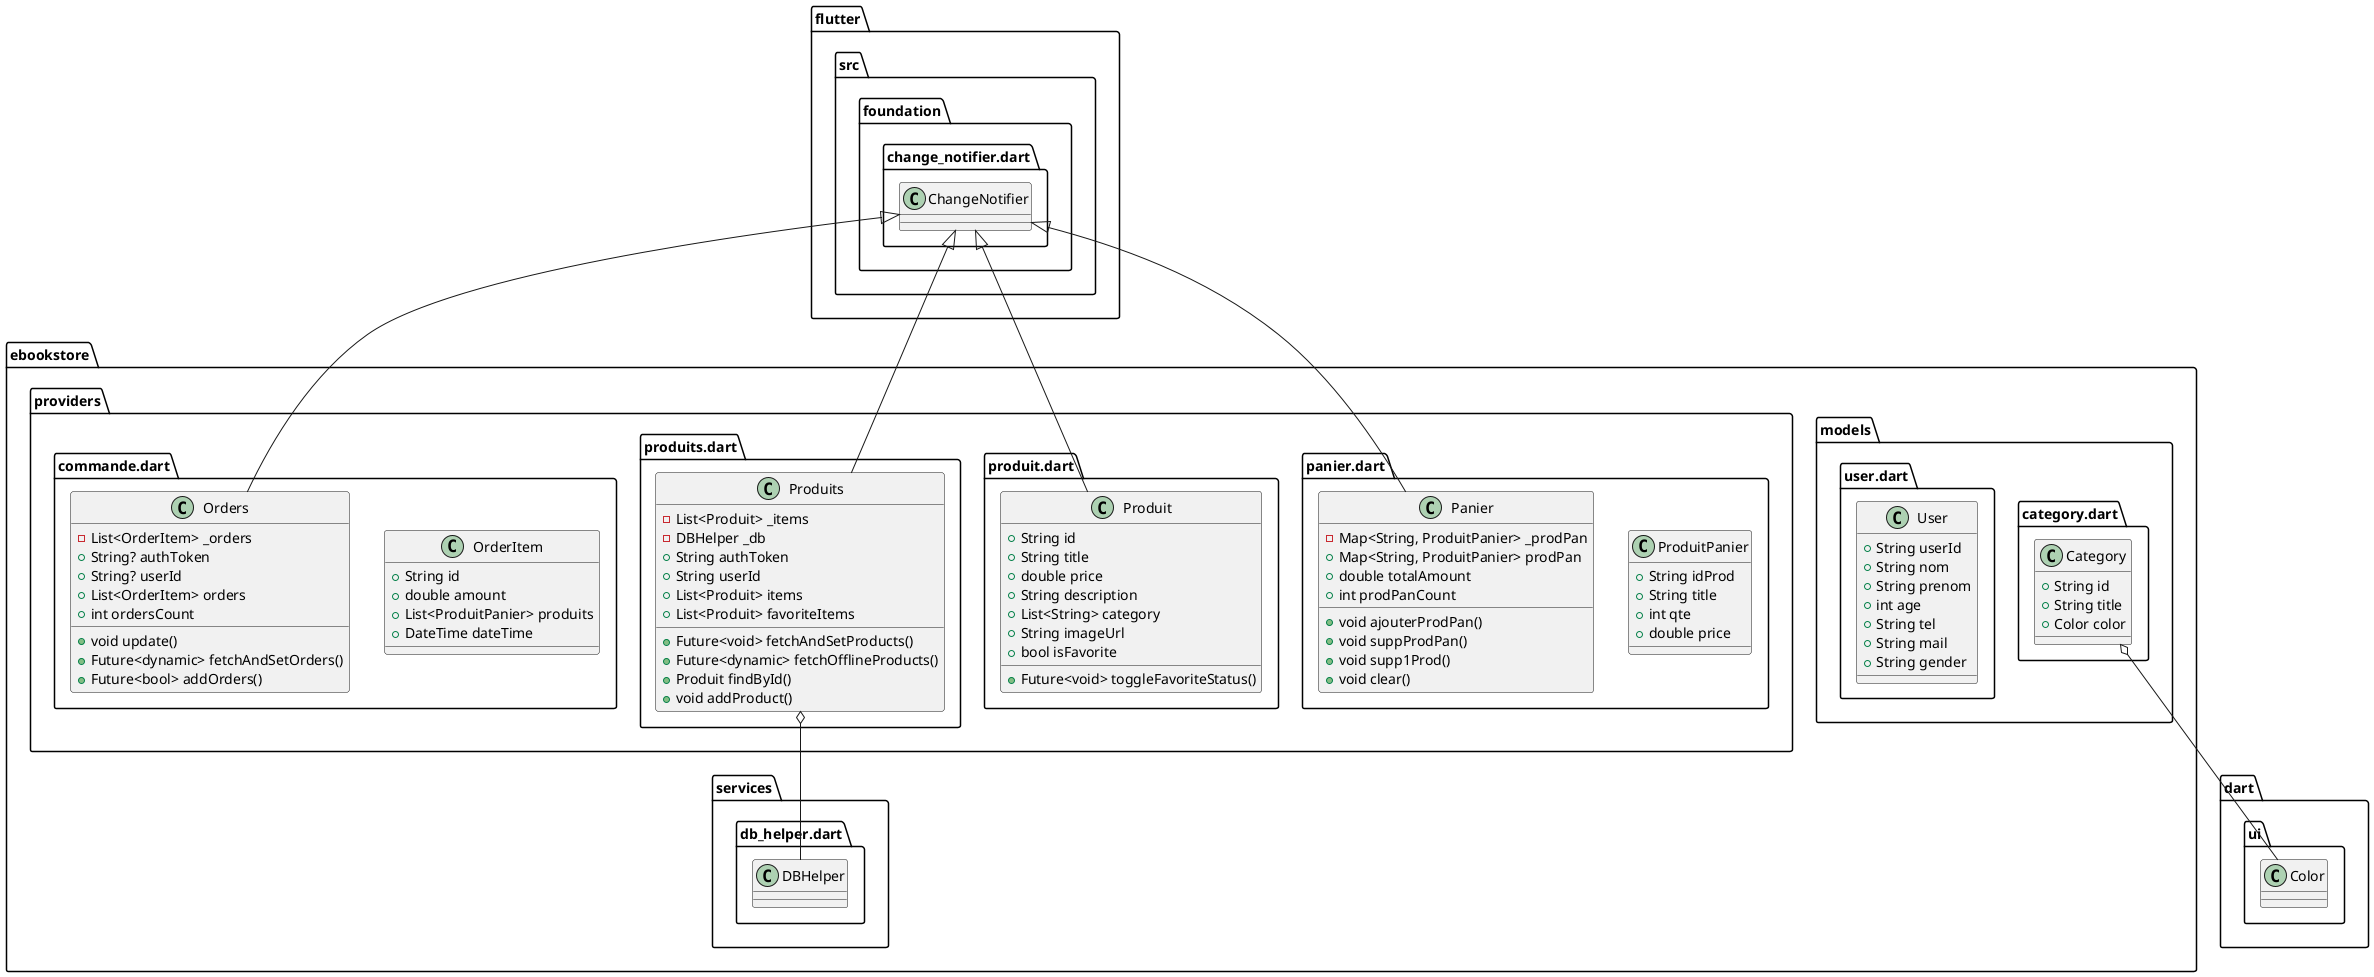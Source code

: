 @startuml
set namespaceSeparator ::

' class "ebookstore::widgets::order_item.dart::OrderItem" {
'   +OrderItem order
'   +State<OrderItem> createState()
' }

' "ebookstore::widgets::order_item.dart::OrderItem" o-- "ebookstore::providers::commande.dart::OrderItem"
' "flutter::src::widgets::framework.dart::StatefulWidget" <|-- "ebookstore::widgets::order_item.dart::OrderItem"

' class "ebookstore::widgets::order_item.dart::_OrderItemState" {
'   -bool _expanded
'   +Widget build()
' }

' "flutter::src::widgets::framework.dart::State" <|-- "ebookstore::widgets::order_item.dart::_OrderItemState"

' class "ebookstore::widgets::panier_item.dart::PanierItem" {
'   +String id
'   +String idProduit
'   +String title
'   +int qte
'   +double price
'   +Widget build()
' }

' "flutter::src::widgets::framework.dart::StatelessWidget" <|-- "ebookstore::widgets::panier_item.dart::PanierItem"

' class "ebookstore::widgets::auth_card.dart::AuthCard" {
'   +State<StatefulWidget> createState()
' }

' "flutter::src::widgets::framework.dart::StatefulWidget" <|-- "ebookstore::widgets::auth_card.dart::AuthCard"

' class "ebookstore::widgets::auth_card.dart::_AuthCardState" {
'   -GlobalKey<FormState> _formKey
'   -AuthMode _authMode
'   -Map<String, String> _authData
'   -TextEditingController _passwordController
'   -FocusNode _passwordFocusNode
'   -FocusNode _confirmPasswordFocusNode
'   -Animation<Offset> _slideAnimation
'   -Animation<double> _opacityAnimation
'   -AnimationController _animationController
'   -bool _isLoading
'   +void initState()
'   +void dispose()
'   +Widget build()
'   -Widget _signInWithGoogle()
'   -void _switchAuthMode()
'   -Future<void> _submit()
'   -void _showErrorDialog()
'   -Widget _alertDialog()
' }

' "ebookstore::widgets::auth_card.dart::_AuthCardState" o-- "flutter::src::widgets::framework.dart::GlobalKey<FormState>"
' "ebookstore::widgets::auth_card.dart::_AuthCardState" o-- "ebookstore::widgets::auth_card.dart::AuthMode"
' "ebookstore::widgets::auth_card.dart::_AuthCardState" o-- "flutter::src::widgets::editable_text.dart::TextEditingController"
' "ebookstore::widgets::auth_card.dart::_AuthCardState" o-- "flutter::src::widgets::focus_manager.dart::FocusNode"
' "ebookstore::widgets::auth_card.dart::_AuthCardState" o-- "flutter::src::animation::animation.dart::Animation<Offset>"
' "ebookstore::widgets::auth_card.dart::_AuthCardState" o-- "flutter::src::animation::animation.dart::Animation<double>"
' "ebookstore::widgets::auth_card.dart::_AuthCardState" o-- "flutter::src::animation::animation_controller.dart::AnimationController"
' "flutter::src::widgets::framework.dart::State" <|-- "ebookstore::widgets::auth_card.dart::_AuthCardState"
' "flutter::src::widgets::ticker_provider.dart::SingleTickerProviderStateMixin" <|-- "ebookstore::widgets::auth_card.dart::_AuthCardState"

' class "ebookstore::widgets::auth_card.dart::AuthMode" {
'   +int index
'   {static} +List<AuthMode> values
'   {static} +AuthMode Signup
'   {static} +AuthMode Login
' }

' "ebookstore::widgets::auth_card.dart::AuthMode" o-- "ebookstore::widgets::auth_card.dart::AuthMode"
' "dart::core::Enum" <|-- "ebookstore::widgets::auth_card.dart::AuthMode"

' class "ebookstore::widgets::produit_item.dart::ProductItem" {
'   +Widget build()
' }

' "flutter::src::widgets::framework.dart::StatelessWidget" <|-- "ebookstore::widgets::produit_item.dart::ProductItem"

' class "ebookstore::widgets::produits_grid.dart::ProduitsGrid" {
'   +bool showFavs
'   +Widget build()
' }

' "flutter::src::widgets::framework.dart::StatelessWidget" <|-- "ebookstore::widgets::produits_grid.dart::ProduitsGrid"

' class "ebookstore::widgets::category_item.dart::CategoryItem" {
'   +String id
'   +String title
'   +Color color
'   +void selectCategory()
'   +Widget build()
' }

' "ebookstore::widgets::category_item.dart::CategoryItem" o-- "dart::ui::Color"
' "flutter::src::widgets::framework.dart::StatelessWidget" <|-- "ebookstore::widgets::category_item.dart::CategoryItem"

' class "ebookstore::app.dart::MyApp" {
'   +Widget build()
' }

' "flutter::src::widgets::framework.dart::StatelessWidget" <|-- "ebookstore::app.dart::MyApp"

class "ebookstore::models::category.dart::Category" {
  +String id
  +String title
  +Color color
}

"ebookstore::models::category.dart::Category" o-- "dart::ui::Color"

class "ebookstore::models::user.dart::User" {
  +String userId
  +String nom
  +String prenom
  +int age
  +String tel
  +String mail
  +String gender
}

' class "ebookstore::models::book_model.dart::BookModel" {
'   +String id
'   +String? etag
'   +Uri? selfLink
'   +BookInfo info
'   +String toString()
'   +Map<String, dynamic> toMap()
' }

' "ebookstore::models::book_model.dart::BookModel" o-- "ebookstore::models::book_model.dart::BookInfo"

' class "ebookstore::models::book_model.dart::BookInfo" {
'   +String title
'   +List<String> authors
'   +String publisher
'   +String description
'   +int pageCount
'   +List<String>? categories
'   +double averageRating
'   +int ratingsCount
'   +String maturityRating
'   +String contentVersion
'   +Map<String, Uri> imageLinks
'   +String language
'   +Map<String, dynamic> toMap()
'   +String toString()
' }

' class "ebookstore::services::auth.dart::AuthService" {
'   +Stream<User?> userStream
'   +User? user
'   +Future<void> anonLogin()
'   +Future<void> signOut()
'   +Future<void> googleLogin()
' }

' "ebookstore::services::auth.dart::AuthService" o-- "dart::async::Stream<User>"
' "ebookstore::services::auth.dart::AuthService" o-- "firebase_auth::firebase_auth.dart::User"

' class "ebookstore::services::connectivity_utils.dart::ConnectivityUtils" {
'   {static} -ConnectivityUtils _singleton
'   +StreamController<dynamic> connectionChangeController
'   -Connectivity _connectivity
'   +Stream<dynamic> connectionChange
'   {static} +ConnectivityUtils getInstance()
'   +void initialize()
'   +void dispose()
'   -void _connectionChange()
'   +Future<bool> isConnected()
'   -Future<bool> _updateConnectionStatus()
' }

' "ebookstore::services::connectivity_utils.dart::ConnectivityUtils" o-- "ebookstore::services::connectivity_utils.dart::ConnectivityUtils"
' "ebookstore::services::connectivity_utils.dart::ConnectivityUtils" o-- "dart::async::StreamController<dynamic>"
' "ebookstore::services::connectivity_utils.dart::ConnectivityUtils" o-- "connectivity_plus::connectivity_plus.dart::Connectivity"
' "ebookstore::services::connectivity_utils.dart::ConnectivityUtils" o-- "dart::async::Stream<dynamic>"

' class "ebookstore::services::db_helper.dart::DBHelper" {
'   {static} -DBHelper _instance
'   {static} -Database? _db
'   +Future<Database?> db
'   {static} +dynamic initDb()
'   +Future<void> insert()
'   +Future<void> delete()
'   +Future<void> update()
'   +Future<List<Map<String, dynamic>>> getData()
'   +Future<dynamic> clear()
' }

' "ebookstore::services::db_helper.dart::DBHelper" o-- "ebookstore::services::db_helper.dart::DBHelper"
' "ebookstore::services::db_helper.dart::DBHelper" o-- "sqflite_common::sqlite_api.dart::Database"

' class "ebookstore::screens::splash_screen.dart::SplashScreen" {
'   +Widget build()
' }

' "flutter::src::widgets::framework.dart::StatelessWidget" <|-- "ebookstore::screens::splash_screen.dart::SplashScreen"

' class "ebookstore::screens::login_screen.dart::LoginScreen" {
'   +Widget build()
' }

' "flutter::src::widgets::framework.dart::StatelessWidget" <|-- "ebookstore::screens::login_screen.dart::LoginScreen"

' class "ebookstore::screens::login_screen.dart::LoginButton" {
'   +Color color
'   +IconData icon
'   +String text
'   +Function loginMethod
'   +Widget build()
' }

' "ebookstore::screens::login_screen.dart::LoginButton" o-- "dart::ui::Color"
' "ebookstore::screens::login_screen.dart::LoginButton" o-- "flutter::src::widgets::icon_data.dart::IconData"
' "flutter::src::widgets::framework.dart::StatelessWidget" <|-- "ebookstore::screens::login_screen.dart::LoginButton"

' class "ebookstore::screens::produit_detail_screen.dart::ProductDetailScreen" {
'   {static} +String routeName
'   +Widget build()
' }

' "flutter::src::widgets::framework.dart::StatelessWidget" <|-- "ebookstore::screens::produit_detail_screen.dart::ProductDetailScreen"

' class "ebookstore::screens::orders_screen.dart::OrdersScreen" {
'   +Widget build()
' }

' "flutter::src::widgets::framework.dart::StatelessWidget" <|-- "ebookstore::screens::orders_screen.dart::OrdersScreen"

' class "ebookstore::screens::cart_screen.dart::CartScreen" {
'   +Widget build()
' }

' "flutter::src::widgets::framework.dart::StatelessWidget" <|-- "ebookstore::screens::cart_screen.dart::CartScreen"

' class "ebookstore::screens::cart_screen.dart::OrderButton" {
'   +Panier panier
'   +State<OrderButton> createState()
' }

' "ebookstore::screens::cart_screen.dart::OrderButton" o-- "ebookstore::providers::panier.dart::Panier"
' "flutter::src::widgets::framework.dart::StatefulWidget" <|-- "ebookstore::screens::cart_screen.dart::OrderButton"

' class "ebookstore::screens::cart_screen.dart::_OrderButtonState" {
'   -bool _isLoading
'   +Widget build()
' }

' "flutter::src::widgets::framework.dart::State" <|-- "ebookstore::screens::cart_screen.dart::_OrderButtonState"

' class "ebookstore::screens::auth_screen.dart::AuthScreen" {
'   {static} +String routeName
'   +Widget build()
' }

' "flutter::src::widgets::framework.dart::StatelessWidget" <|-- "ebookstore::screens::auth_screen.dart::AuthScreen"

' class "ebookstore::screens::book_category_screen.dart::CategoryBookScreen" {
'   {static} +String routeName
'   +Widget build()
' }

' "flutter::src::widgets::framework.dart::StatelessWidget" <|-- "ebookstore::screens::book_category_screen.dart::CategoryBookScreen"

' class "ebookstore::screens::categories_screen.dart::CategoriesScreen" {
'   +Widget build()
' }

' "flutter::src::widgets::framework.dart::StatelessWidget" <|-- "ebookstore::screens::categories_screen.dart::CategoriesScreen"

' class "ebookstore::screens::profile_screen.dart::ProfileScreen" {
'   +Widget build()
' }

' "flutter::src::widgets::framework.dart::StatelessWidget" <|-- "ebookstore::screens::profile_screen.dart::ProfileScreen"

' class "ebookstore::screens::produits_overview_screen.dart::ProduitsOverviewScreen" {
'   +State<ProduitsOverviewScreen> createState()
' }

' "flutter::src::widgets::framework.dart::StatefulWidget" <|-- "ebookstore::screens::produits_overview_screen.dart::ProduitsOverviewScreen"

' class "ebookstore::screens::produits_overview_screen.dart::_ProduitsOverviewScreenState" {
'   +ConnectivityUtils connectivity
'   -bool _connectionStatus
'   -bool _showOnlyFavorites
'   -bool _isInit
'   -bool _isLoading
'   -Future<void> _refreshProduits()
'   +void initState()
'   +void didChangeDependencies()
'   +Widget build()
'   +void initConnectivity()
'   +void listenToConnectivityChanges()
' }

' "ebookstore::screens::produits_overview_screen.dart::_ProduitsOverviewScreenState" o-- "ebookstore::services::connectivity_utils.dart::ConnectivityUtils"
' "flutter::src::widgets::framework.dart::State" <|-- "ebookstore::screens::produits_overview_screen.dart::_ProduitsOverviewScreenState"

' class "ebookstore::screens::produits_overview_screen.dart::FilterOptions" {
'   +int index
'   {static} +List<FilterOptions> values
'   {static} +FilterOptions Favorites
'   {static} +FilterOptions All
' }

' "ebookstore::screens::produits_overview_screen.dart::FilterOptions" o-- "ebookstore::screens::produits_overview_screen.dart::FilterOptions"
' "dart::core::Enum" <|-- "ebookstore::screens::produits_overview_screen.dart::FilterOptions"

' class "ebookstore::screens::home_screen.dart::HomeScreen" {
'   +State<HomeScreen> createState()
' }

' "flutter::src::widgets::framework.dart::StatefulWidget" <|-- "ebookstore::screens::home_screen.dart::HomeScreen"

' class "ebookstore::screens::home_screen.dart::_HomeScreenState" {
'   +int activeTab
'   +Widget build()
'   +Widget getBottomBar()
'   +Widget getPage()
' }

' "flutter::src::widgets::framework.dart::State" <|-- "ebookstore::screens::home_screen.dart::_HomeScreenState"

' class "ebookstore::shared::constants.dart::Constants" {
'   {static} +String BASE_URL
'   {static} +String SIGN_UP_AUTH_URL
'   {static} +String LOG_IN_AUTH_URL
'   {static} +String USERS
'   {static} +String PRODUCTS
'   {static} +String USER_FAVORITES
'   {static} +String ORDERS
'   {static} +String FIREBASE_STORAGE_FOLDER
'   {static} +String USER_PRODUCTS_TABLE
' }

' class "ebookstore::shared::http_exception.dart::HttpException" {
'   +String message
'   +String toString()
' }

' "dart::core::Exception" <|-- "ebookstore::shared::http_exception.dart::HttpException"

' class "ebookstore::shared::dimensions.dart::Dimens" {
'   {static} +double HEADER_TITLE_BIG
'   {static} +double MARGIN_16
'   {static} +double MARGIN_08
'   {static} +double PADDING_16
'   {static} +double PADDING_30
'   {static} +double MARGIN_80
'   {static} +double ELEVATION
'   {static} +double CUSTOM_HEIGHT_20
'   {static} +double CUSTOM_HEIGHT_10
'   {static} +double SIGNUP_HEIGHT
'   {static} +double LOGIN_HEIGHT
' }

' class "ebookstore::shared::strings.dart::Strings" {
'   {static} +String APP_NAME
'   {static} +String HOME
'   {static} +String CATEGORIES
'   {static} +String CART
'   {static} +String ORDERS
'   {static} +String PROFILE
'   {static} +String EMAIL_HINT
'   {static} +String PASSWORD_HINT
'   {static} +String CONFIRM_PASSWORD_HINT
'   {static} +String INVALID_EMAIL_ERROR
'   {static} +String SHORT_PASSWORD_ERROR
'   {static} +String UNMATCHED_PASSWORDS_ERROR
'   {static} +String LOGIN_LABEL
'   {static} +String SIGNUP_LABEL
'   {static} +String CONTINUE_WITH
'   {static} +String SIGNEGGL
'   {static} +String LOGOUT
'   {static} +String ERROR
'   {static} +String OK
'   {static} +String DELETE_TITLE
'   {static} +String DELETE_MESSAGE
'   {static} +String YES
'   {static} +String NO
'   {static} +String CANCEL
'   {static} +String DELETE_ERROR
'   {static} +String EMPTY_FIELD
'   {static} +String INVALID_NUMBER
'   {static} +String INVALID_NUMBER_2
'   {static} +String SHORT_DESCRIPTION
'   {static} +String CART_SCREEN
'   {static} +String ORDERS_SCREEN
'   {static} +String TOTAL
'   {static} +String ORDERNOW
'   {static} +String ADD2CARTMSG
'   {static} +String UNDO
'   {static} +String THEME
'   {static} +String PENDING
'   {static} +String NORDERS
'   {static} +String CURRENCY
'   {static} +String LOADING
'   {static} +String ADD2CART
'   {static} +String DESCRIPTION
'   {static} +String ONLYFAVS
'   {static} +String SHOWALL
' }

' class "ebookstore::providers::google_books_api_provider.dart::GoogleBooksApiProvider" {
'   -List<BookModel> _searchResults
'   -String _searchQuery
'   -bool _loading
'   +List<BookModel> searchResults
'   +String searchQuery
'   +bool loading
'   +Future<List<BookModel>> queryBooks()
'   +Future<BookModel> fetchSpecificBook()
' }

' "flutter::src::foundation::change_notifier.dart::ChangeNotifier" <|-- "ebookstore::providers::google_books_api_provider.dart::GoogleBooksApiProvider"

' class "ebookstore::providers::google_books_api_provider.dart::OrderBy" {
'   +int index
'   {static} +List<OrderBy> values
'   {static} +OrderBy newest
'   {static} +OrderBy relevance
' }

' "ebookstore::providers::google_books_api_provider.dart::OrderBy" o-- "ebookstore::providers::google_books_api_provider.dart::OrderBy"
' "dart::core::Enum" <|-- "ebookstore::providers::google_books_api_provider.dart::OrderBy"

' class "ebookstore::providers::google_books_api_provider.dart::PrintType" {
'   +int index
'   {static} +List<PrintType> values
'   {static} +PrintType all
'   {static} +PrintType books
'   {static} +PrintType magazines
' }

' "ebookstore::providers::google_books_api_provider.dart::PrintType" o-- "ebookstore::providers::google_books_api_provider.dart::PrintType"
' "dart::core::Enum" <|-- "ebookstore::providers::google_books_api_provider.dart::PrintType"

' class "ebookstore::providers::auth.dart::Auth" {
'   -FirebaseAuth _auth
'   +GoogleSignIn googleSignIn
'   -String? _token
'   -DateTime? _expiryDate
'   -String? _userId
'   -Timer? _authTimer
'   +ThemeData theme
'   +Key key
'   +bool isAuth
'   +String? token
'   +String? userId
'   +ThemeData getTheme
'   -Future<void> _authenticate()
'   +Future<void> signup()
'   +Future<void> login()
'   +Future<bool> tryAutoLogin()
'   +Future<void> logout()
'   -void _autoLogout()
'   -void _saveUserData()
'   +Future<bool> signInWithGoogle()
'   +void setTheme()
'   +Future<ThemeData> checkAppTheme()
' }

' "ebookstore::providers::auth.dart::Auth" o-- "firebase_auth::firebase_auth.dart::FirebaseAuth"
' "ebookstore::providers::auth.dart::Auth" o-- "google_sign_in::google_sign_in.dart::GoogleSignIn"
' "ebookstore::providers::auth.dart::Auth" o-- "dart::async::Timer"
' "ebookstore::providers::auth.dart::Auth" o-- "flutter::src::material::theme_data.dart::ThemeData"
' "ebookstore::providers::auth.dart::Auth" o-- "flutter::src::foundation::key.dart::Key"
' "flutter::src::foundation::change_notifier.dart::ChangeNotifier" <|-- "ebookstore::providers::auth.dart::Auth"

class "ebookstore::providers::panier.dart::ProduitPanier" {
  +String idProd
  +String title
  +int qte
  +double price
}

class "ebookstore::providers::panier.dart::Panier" {
  -Map<String, ProduitPanier> _prodPan
  +Map<String, ProduitPanier> prodPan
  +double totalAmount
  +int prodPanCount
  +void ajouterProdPan()
  +void suppProdPan()
  +void supp1Prod()
  +void clear()
}

"flutter::src::foundation::change_notifier.dart::ChangeNotifier" <|-- "ebookstore::providers::panier.dart::Panier"

class "ebookstore::providers::produit.dart::Produit" {
  +String id
  +String title
  +double price
  +String description
  +List<String> category
  +String imageUrl
  +bool isFavorite
  +Future<void> toggleFavoriteStatus()
}

"flutter::src::foundation::change_notifier.dart::ChangeNotifier" <|-- "ebookstore::providers::produit.dart::Produit"

class "ebookstore::providers::produits.dart::Produits" {
  -List<Produit> _items
  -DBHelper _db
  +String authToken
  +String userId
  +List<Produit> items
  +List<Produit> favoriteItems
  +Future<void> fetchAndSetProducts()
  +Future<dynamic> fetchOfflineProducts()
  +Produit findById()
  +void addProduct()
}

"ebookstore::providers::produits.dart::Produits" o-- "ebookstore::services::db_helper.dart::DBHelper"
"flutter::src::foundation::change_notifier.dart::ChangeNotifier" <|-- "ebookstore::providers::produits.dart::Produits"

class "ebookstore::providers::commande.dart::OrderItem" {
  +String id
  +double amount
  +List<ProduitPanier> produits
  +DateTime dateTime
}

class "ebookstore::providers::commande.dart::Orders" {
  -List<OrderItem> _orders
  +String? authToken
  +String? userId
  +List<OrderItem> orders
  +int ordersCount
  +void update()
  +Future<dynamic> fetchAndSetOrders()
  +Future<bool> addOrders()
}

"flutter::src::foundation::change_notifier.dart::ChangeNotifier" <|-- "ebookstore::providers::commande.dart::Orders"


@enduml